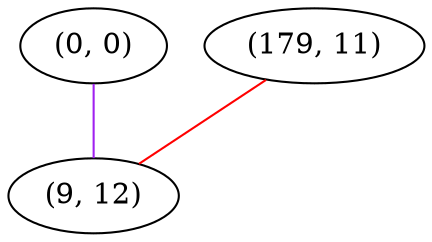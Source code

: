 graph "" {
"(0, 0)";
"(179, 11)";
"(9, 12)";
"(0, 0)" -- "(9, 12)"  [color=purple, key=0, weight=4];
"(179, 11)" -- "(9, 12)"  [color=red, key=0, weight=1];
}
